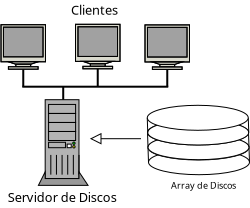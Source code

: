 <?xml version="1.0" encoding="UTF-8"?>
<dia:diagram xmlns:dia="http://www.lysator.liu.se/~alla/dia/">
  <dia:layer name="Segundo Plano" visible="true" active="true">
    <dia:object type="Network - General Computer (Tower)" version="1" id="O0">
      <dia:attribute name="obj_pos">
        <dia:point val="17.921,9.2"/>
      </dia:attribute>
      <dia:attribute name="obj_bb">
        <dia:rectangle val="16.074,9.2;22.265,14.484"/>
      </dia:attribute>
      <dia:attribute name="meta">
        <dia:composite type="dict"/>
      </dia:attribute>
      <dia:attribute name="elem_corner">
        <dia:point val="17.921,9.2"/>
      </dia:attribute>
      <dia:attribute name="elem_width">
        <dia:real val="2.479"/>
      </dia:attribute>
      <dia:attribute name="elem_height">
        <dia:real val="4.282"/>
      </dia:attribute>
      <dia:attribute name="line_width">
        <dia:real val="0"/>
      </dia:attribute>
      <dia:attribute name="line_colour">
        <dia:color val="#000000"/>
      </dia:attribute>
      <dia:attribute name="fill_colour">
        <dia:color val="#ffffff"/>
      </dia:attribute>
      <dia:attribute name="show_background">
        <dia:boolean val="true"/>
      </dia:attribute>
      <dia:attribute name="line_style">
        <dia:enum val="0"/>
        <dia:real val="1"/>
      </dia:attribute>
      <dia:attribute name="padding">
        <dia:real val="0.1"/>
      </dia:attribute>
      <dia:attribute name="text">
        <dia:composite type="text">
          <dia:attribute name="string">
            <dia:string>#Servidor de Discos#</dia:string>
          </dia:attribute>
          <dia:attribute name="font">
            <dia:font family="sans" style="0" name="Helvetica"/>
          </dia:attribute>
          <dia:attribute name="height">
            <dia:real val="0.8"/>
          </dia:attribute>
          <dia:attribute name="pos">
            <dia:point val="19.161,14.194"/>
          </dia:attribute>
          <dia:attribute name="color">
            <dia:color val="#000000"/>
          </dia:attribute>
          <dia:attribute name="alignment">
            <dia:enum val="1"/>
          </dia:attribute>
        </dia:composite>
      </dia:attribute>
      <dia:attribute name="flip_horizontal">
        <dia:boolean val="false"/>
      </dia:attribute>
      <dia:attribute name="flip_vertical">
        <dia:boolean val="false"/>
      </dia:attribute>
      <dia:attribute name="subscale">
        <dia:real val="1"/>
      </dia:attribute>
    </dia:object>
    <dia:object type="Network - A Workstation Monitor" version="1" id="O1">
      <dia:attribute name="obj_pos">
        <dia:point val="16.05,5.45"/>
      </dia:attribute>
      <dia:attribute name="obj_bb">
        <dia:rectangle val="16.05,5.45;18.275,7.675"/>
      </dia:attribute>
      <dia:attribute name="meta">
        <dia:composite type="dict"/>
      </dia:attribute>
      <dia:attribute name="elem_corner">
        <dia:point val="16.05,5.45"/>
      </dia:attribute>
      <dia:attribute name="elem_width">
        <dia:real val="2.225"/>
      </dia:attribute>
      <dia:attribute name="elem_height">
        <dia:real val="2.225"/>
      </dia:attribute>
      <dia:attribute name="line_width">
        <dia:real val="0"/>
      </dia:attribute>
      <dia:attribute name="line_colour">
        <dia:color val="#000000"/>
      </dia:attribute>
      <dia:attribute name="fill_colour">
        <dia:color val="#ffffff"/>
      </dia:attribute>
      <dia:attribute name="show_background">
        <dia:boolean val="true"/>
      </dia:attribute>
      <dia:attribute name="line_style">
        <dia:enum val="0"/>
        <dia:real val="1"/>
      </dia:attribute>
      <dia:attribute name="flip_horizontal">
        <dia:boolean val="false"/>
      </dia:attribute>
      <dia:attribute name="flip_vertical">
        <dia:boolean val="false"/>
      </dia:attribute>
      <dia:attribute name="subscale">
        <dia:real val="1"/>
      </dia:attribute>
    </dia:object>
    <dia:object type="Network - A Workstation Monitor" version="1" id="O2">
      <dia:attribute name="obj_pos">
        <dia:point val="19.775,5.43"/>
      </dia:attribute>
      <dia:attribute name="obj_bb">
        <dia:rectangle val="19.775,5.43;22,7.655"/>
      </dia:attribute>
      <dia:attribute name="meta">
        <dia:composite type="dict"/>
      </dia:attribute>
      <dia:attribute name="elem_corner">
        <dia:point val="19.775,5.43"/>
      </dia:attribute>
      <dia:attribute name="elem_width">
        <dia:real val="2.225"/>
      </dia:attribute>
      <dia:attribute name="elem_height">
        <dia:real val="2.225"/>
      </dia:attribute>
      <dia:attribute name="line_width">
        <dia:real val="0"/>
      </dia:attribute>
      <dia:attribute name="line_colour">
        <dia:color val="#000000"/>
      </dia:attribute>
      <dia:attribute name="fill_colour">
        <dia:color val="#ffffff"/>
      </dia:attribute>
      <dia:attribute name="show_background">
        <dia:boolean val="true"/>
      </dia:attribute>
      <dia:attribute name="line_style">
        <dia:enum val="0"/>
        <dia:real val="1"/>
      </dia:attribute>
      <dia:attribute name="flip_horizontal">
        <dia:boolean val="false"/>
      </dia:attribute>
      <dia:attribute name="flip_vertical">
        <dia:boolean val="false"/>
      </dia:attribute>
      <dia:attribute name="subscale">
        <dia:real val="1"/>
      </dia:attribute>
    </dia:object>
    <dia:object type="Network - A Workstation Monitor" version="1" id="O3">
      <dia:attribute name="obj_pos">
        <dia:point val="23.25,5.46"/>
      </dia:attribute>
      <dia:attribute name="obj_bb">
        <dia:rectangle val="23.25,5.46;25.475,7.685"/>
      </dia:attribute>
      <dia:attribute name="meta">
        <dia:composite type="dict"/>
      </dia:attribute>
      <dia:attribute name="elem_corner">
        <dia:point val="23.25,5.46"/>
      </dia:attribute>
      <dia:attribute name="elem_width">
        <dia:real val="2.225"/>
      </dia:attribute>
      <dia:attribute name="elem_height">
        <dia:real val="2.225"/>
      </dia:attribute>
      <dia:attribute name="line_width">
        <dia:real val="0"/>
      </dia:attribute>
      <dia:attribute name="line_colour">
        <dia:color val="#000000"/>
      </dia:attribute>
      <dia:attribute name="fill_colour">
        <dia:color val="#ffffff"/>
      </dia:attribute>
      <dia:attribute name="show_background">
        <dia:boolean val="true"/>
      </dia:attribute>
      <dia:attribute name="line_style">
        <dia:enum val="0"/>
        <dia:real val="1"/>
      </dia:attribute>
      <dia:attribute name="flip_horizontal">
        <dia:boolean val="false"/>
      </dia:attribute>
      <dia:attribute name="flip_vertical">
        <dia:boolean val="false"/>
      </dia:attribute>
      <dia:attribute name="subscale">
        <dia:real val="1"/>
      </dia:attribute>
    </dia:object>
    <dia:object type="Network - Bus" version="0" id="O4">
      <dia:attribute name="obj_pos">
        <dia:point val="17.75,8.55"/>
      </dia:attribute>
      <dia:attribute name="obj_bb">
        <dia:rectangle val="17.113,7.655;24.413,9.2"/>
      </dia:attribute>
      <dia:attribute name="conn_endpoints">
        <dia:point val="17.75,8.55"/>
        <dia:point val="22.75,8.55"/>
      </dia:attribute>
      <dia:attribute name="line_color">
        <dia:color val="#000000"/>
      </dia:attribute>
      <dia:attribute name="bus_handles">
        <dia:point val="17.163,7.675"/>
        <dia:point val="20.887,7.655"/>
        <dia:point val="19.161,9.2"/>
        <dia:point val="24.363,7.685"/>
      </dia:attribute>
      <dia:connections>
        <dia:connection handle="2" to="O1" connection="3"/>
        <dia:connection handle="3" to="O2" connection="3"/>
        <dia:connection handle="4" to="O0" connection="0"/>
        <dia:connection handle="5" to="O3" connection="3"/>
      </dia:connections>
    </dia:object>
    <dia:object type="Standard - Line" version="0" id="O5">
      <dia:attribute name="obj_pos">
        <dia:point val="23.05,11.15"/>
      </dia:attribute>
      <dia:attribute name="obj_bb">
        <dia:rectangle val="20.55,10.9;23.05,11.4"/>
      </dia:attribute>
      <dia:attribute name="conn_endpoints">
        <dia:point val="23.05,11.15"/>
        <dia:point val="20.55,11.15"/>
      </dia:attribute>
      <dia:attribute name="numcp">
        <dia:int val="1"/>
      </dia:attribute>
      <dia:attribute name="line_width">
        <dia:real val="0"/>
      </dia:attribute>
      <dia:attribute name="end_arrow">
        <dia:enum val="2"/>
      </dia:attribute>
      <dia:attribute name="end_arrow_length">
        <dia:real val="0.5"/>
      </dia:attribute>
      <dia:attribute name="end_arrow_width">
        <dia:real val="0.5"/>
      </dia:attribute>
    </dia:object>
    <dia:object type="Standard - Text" version="1" id="O6">
      <dia:attribute name="obj_pos">
        <dia:point val="19.55,4.95"/>
      </dia:attribute>
      <dia:attribute name="obj_bb">
        <dia:rectangle val="19.55,4.355;22.13,5.103"/>
      </dia:attribute>
      <dia:attribute name="text">
        <dia:composite type="text">
          <dia:attribute name="string">
            <dia:string>#Clientes#</dia:string>
          </dia:attribute>
          <dia:attribute name="font">
            <dia:font family="sans" style="0" name="Helvetica"/>
          </dia:attribute>
          <dia:attribute name="height">
            <dia:real val="0.8"/>
          </dia:attribute>
          <dia:attribute name="pos">
            <dia:point val="19.55,4.95"/>
          </dia:attribute>
          <dia:attribute name="color">
            <dia:color val="#000000"/>
          </dia:attribute>
          <dia:attribute name="alignment">
            <dia:enum val="0"/>
          </dia:attribute>
        </dia:composite>
      </dia:attribute>
      <dia:attribute name="valign">
        <dia:enum val="3"/>
      </dia:attribute>
    </dia:object>
    <dia:object type="Standard - Text" version="1" id="O7">
      <dia:attribute name="obj_pos">
        <dia:point val="26.175,13.65"/>
      </dia:attribute>
      <dia:attribute name="obj_bb">
        <dia:rectangle val="24.407,13.217;27.956,13.784"/>
      </dia:attribute>
      <dia:attribute name="text">
        <dia:composite type="text">
          <dia:attribute name="string">
            <dia:string>#Array de Discos#</dia:string>
          </dia:attribute>
          <dia:attribute name="font">
            <dia:font family="sans" style="0" name="Helvetica"/>
          </dia:attribute>
          <dia:attribute name="height">
            <dia:real val="0.564"/>
          </dia:attribute>
          <dia:attribute name="pos">
            <dia:point val="26.175,13.65"/>
          </dia:attribute>
          <dia:attribute name="color">
            <dia:color val="#000000"/>
          </dia:attribute>
          <dia:attribute name="alignment">
            <dia:enum val="1"/>
          </dia:attribute>
        </dia:composite>
      </dia:attribute>
      <dia:attribute name="valign">
        <dia:enum val="3"/>
      </dia:attribute>
    </dia:object>
    <dia:group>
      <dia:group>
        <dia:object type="Standard - Ellipse" version="0" id="O8">
          <dia:attribute name="obj_pos">
            <dia:point val="23.425,11.7"/>
          </dia:attribute>
          <dia:attribute name="obj_bb">
            <dia:rectangle val="23.425,11.7;28.475,12.95"/>
          </dia:attribute>
          <dia:attribute name="elem_corner">
            <dia:point val="23.425,11.7"/>
          </dia:attribute>
          <dia:attribute name="elem_width">
            <dia:real val="5.05"/>
          </dia:attribute>
          <dia:attribute name="elem_height">
            <dia:real val="1.25"/>
          </dia:attribute>
          <dia:attribute name="border_width">
            <dia:real val="0"/>
          </dia:attribute>
        </dia:object>
        <dia:object type="Standard - Line" version="0" id="O9">
          <dia:attribute name="obj_pos">
            <dia:point val="28.475,12.325"/>
          </dia:attribute>
          <dia:attribute name="obj_bb">
            <dia:rectangle val="28.45,11.59;28.475,12.325"/>
          </dia:attribute>
          <dia:attribute name="conn_endpoints">
            <dia:point val="28.475,12.325"/>
            <dia:point val="28.45,11.59"/>
          </dia:attribute>
          <dia:attribute name="numcp">
            <dia:int val="1"/>
          </dia:attribute>
          <dia:attribute name="line_width">
            <dia:real val="0"/>
          </dia:attribute>
          <dia:connections>
            <dia:connection handle="0" to="O8" connection="4"/>
            <dia:connection handle="1" to="O11" connection="4"/>
          </dia:connections>
        </dia:object>
        <dia:object type="Standard - Line" version="0" id="O10">
          <dia:attribute name="obj_pos">
            <dia:point val="23.425,12.325"/>
          </dia:attribute>
          <dia:attribute name="obj_bb">
            <dia:rectangle val="23.4,11.59;23.425,12.325"/>
          </dia:attribute>
          <dia:attribute name="conn_endpoints">
            <dia:point val="23.425,12.325"/>
            <dia:point val="23.4,11.59"/>
          </dia:attribute>
          <dia:attribute name="numcp">
            <dia:int val="1"/>
          </dia:attribute>
          <dia:attribute name="line_width">
            <dia:real val="0"/>
          </dia:attribute>
          <dia:connections>
            <dia:connection handle="0" to="O8" connection="3"/>
            <dia:connection handle="1" to="O11" connection="3"/>
          </dia:connections>
        </dia:object>
        <dia:object type="Standard - Ellipse" version="0" id="O11">
          <dia:attribute name="obj_pos">
            <dia:point val="23.4,10.965"/>
          </dia:attribute>
          <dia:attribute name="obj_bb">
            <dia:rectangle val="23.4,10.965;28.45,12.215"/>
          </dia:attribute>
          <dia:attribute name="elem_corner">
            <dia:point val="23.4,10.965"/>
          </dia:attribute>
          <dia:attribute name="elem_width">
            <dia:real val="5.05"/>
          </dia:attribute>
          <dia:attribute name="elem_height">
            <dia:real val="1.25"/>
          </dia:attribute>
          <dia:attribute name="border_width">
            <dia:real val="0"/>
          </dia:attribute>
        </dia:object>
      </dia:group>
      <dia:group>
        <dia:object type="Standard - Ellipse" version="0" id="O12">
          <dia:attribute name="obj_pos">
            <dia:point val="23.4,10.95"/>
          </dia:attribute>
          <dia:attribute name="obj_bb">
            <dia:rectangle val="23.4,10.95;28.45,12.2"/>
          </dia:attribute>
          <dia:attribute name="elem_corner">
            <dia:point val="23.4,10.95"/>
          </dia:attribute>
          <dia:attribute name="elem_width">
            <dia:real val="5.05"/>
          </dia:attribute>
          <dia:attribute name="elem_height">
            <dia:real val="1.25"/>
          </dia:attribute>
          <dia:attribute name="border_width">
            <dia:real val="0"/>
          </dia:attribute>
        </dia:object>
        <dia:object type="Standard - Line" version="0" id="O13">
          <dia:attribute name="obj_pos">
            <dia:point val="28.45,11.575"/>
          </dia:attribute>
          <dia:attribute name="obj_bb">
            <dia:rectangle val="28.425,10.84;28.45,11.575"/>
          </dia:attribute>
          <dia:attribute name="conn_endpoints">
            <dia:point val="28.45,11.575"/>
            <dia:point val="28.425,10.84"/>
          </dia:attribute>
          <dia:attribute name="numcp">
            <dia:int val="1"/>
          </dia:attribute>
          <dia:attribute name="line_width">
            <dia:real val="0"/>
          </dia:attribute>
          <dia:connections>
            <dia:connection handle="0" to="O12" connection="4"/>
            <dia:connection handle="1" to="O15" connection="4"/>
          </dia:connections>
        </dia:object>
        <dia:object type="Standard - Line" version="0" id="O14">
          <dia:attribute name="obj_pos">
            <dia:point val="23.4,11.575"/>
          </dia:attribute>
          <dia:attribute name="obj_bb">
            <dia:rectangle val="23.375,10.84;23.4,11.575"/>
          </dia:attribute>
          <dia:attribute name="conn_endpoints">
            <dia:point val="23.4,11.575"/>
            <dia:point val="23.375,10.84"/>
          </dia:attribute>
          <dia:attribute name="numcp">
            <dia:int val="1"/>
          </dia:attribute>
          <dia:attribute name="line_width">
            <dia:real val="0"/>
          </dia:attribute>
          <dia:connections>
            <dia:connection handle="0" to="O12" connection="3"/>
            <dia:connection handle="1" to="O15" connection="3"/>
          </dia:connections>
        </dia:object>
        <dia:object type="Standard - Ellipse" version="0" id="O15">
          <dia:attribute name="obj_pos">
            <dia:point val="23.375,10.215"/>
          </dia:attribute>
          <dia:attribute name="obj_bb">
            <dia:rectangle val="23.375,10.215;28.425,11.465"/>
          </dia:attribute>
          <dia:attribute name="elem_corner">
            <dia:point val="23.375,10.215"/>
          </dia:attribute>
          <dia:attribute name="elem_width">
            <dia:real val="5.05"/>
          </dia:attribute>
          <dia:attribute name="elem_height">
            <dia:real val="1.25"/>
          </dia:attribute>
          <dia:attribute name="border_width">
            <dia:real val="0"/>
          </dia:attribute>
        </dia:object>
      </dia:group>
      <dia:group>
        <dia:object type="Standard - Ellipse" version="0" id="O16">
          <dia:attribute name="obj_pos">
            <dia:point val="23.387,10.215"/>
          </dia:attribute>
          <dia:attribute name="obj_bb">
            <dia:rectangle val="23.387,10.215;28.438,11.465"/>
          </dia:attribute>
          <dia:attribute name="elem_corner">
            <dia:point val="23.387,10.215"/>
          </dia:attribute>
          <dia:attribute name="elem_width">
            <dia:real val="5.05"/>
          </dia:attribute>
          <dia:attribute name="elem_height">
            <dia:real val="1.25"/>
          </dia:attribute>
          <dia:attribute name="border_width">
            <dia:real val="0"/>
          </dia:attribute>
        </dia:object>
        <dia:object type="Standard - Line" version="0" id="O17">
          <dia:attribute name="obj_pos">
            <dia:point val="28.438,10.84"/>
          </dia:attribute>
          <dia:attribute name="obj_bb">
            <dia:rectangle val="28.413,10.105;28.438,10.84"/>
          </dia:attribute>
          <dia:attribute name="conn_endpoints">
            <dia:point val="28.438,10.84"/>
            <dia:point val="28.413,10.105"/>
          </dia:attribute>
          <dia:attribute name="numcp">
            <dia:int val="1"/>
          </dia:attribute>
          <dia:attribute name="line_width">
            <dia:real val="0"/>
          </dia:attribute>
          <dia:connections>
            <dia:connection handle="0" to="O16" connection="4"/>
            <dia:connection handle="1" to="O19" connection="4"/>
          </dia:connections>
        </dia:object>
        <dia:object type="Standard - Line" version="0" id="O18">
          <dia:attribute name="obj_pos">
            <dia:point val="23.387,10.84"/>
          </dia:attribute>
          <dia:attribute name="obj_bb">
            <dia:rectangle val="23.363,10.105;23.387,10.84"/>
          </dia:attribute>
          <dia:attribute name="conn_endpoints">
            <dia:point val="23.387,10.84"/>
            <dia:point val="23.363,10.105"/>
          </dia:attribute>
          <dia:attribute name="numcp">
            <dia:int val="1"/>
          </dia:attribute>
          <dia:attribute name="line_width">
            <dia:real val="0"/>
          </dia:attribute>
          <dia:connections>
            <dia:connection handle="0" to="O16" connection="3"/>
            <dia:connection handle="1" to="O19" connection="3"/>
          </dia:connections>
        </dia:object>
        <dia:object type="Standard - Ellipse" version="0" id="O19">
          <dia:attribute name="obj_pos">
            <dia:point val="23.363,9.48"/>
          </dia:attribute>
          <dia:attribute name="obj_bb">
            <dia:rectangle val="23.363,9.48;28.413,10.73"/>
          </dia:attribute>
          <dia:attribute name="elem_corner">
            <dia:point val="23.363,9.48"/>
          </dia:attribute>
          <dia:attribute name="elem_width">
            <dia:real val="5.05"/>
          </dia:attribute>
          <dia:attribute name="elem_height">
            <dia:real val="1.25"/>
          </dia:attribute>
          <dia:attribute name="border_width">
            <dia:real val="0"/>
          </dia:attribute>
        </dia:object>
      </dia:group>
    </dia:group>
  </dia:layer>
</dia:diagram>
